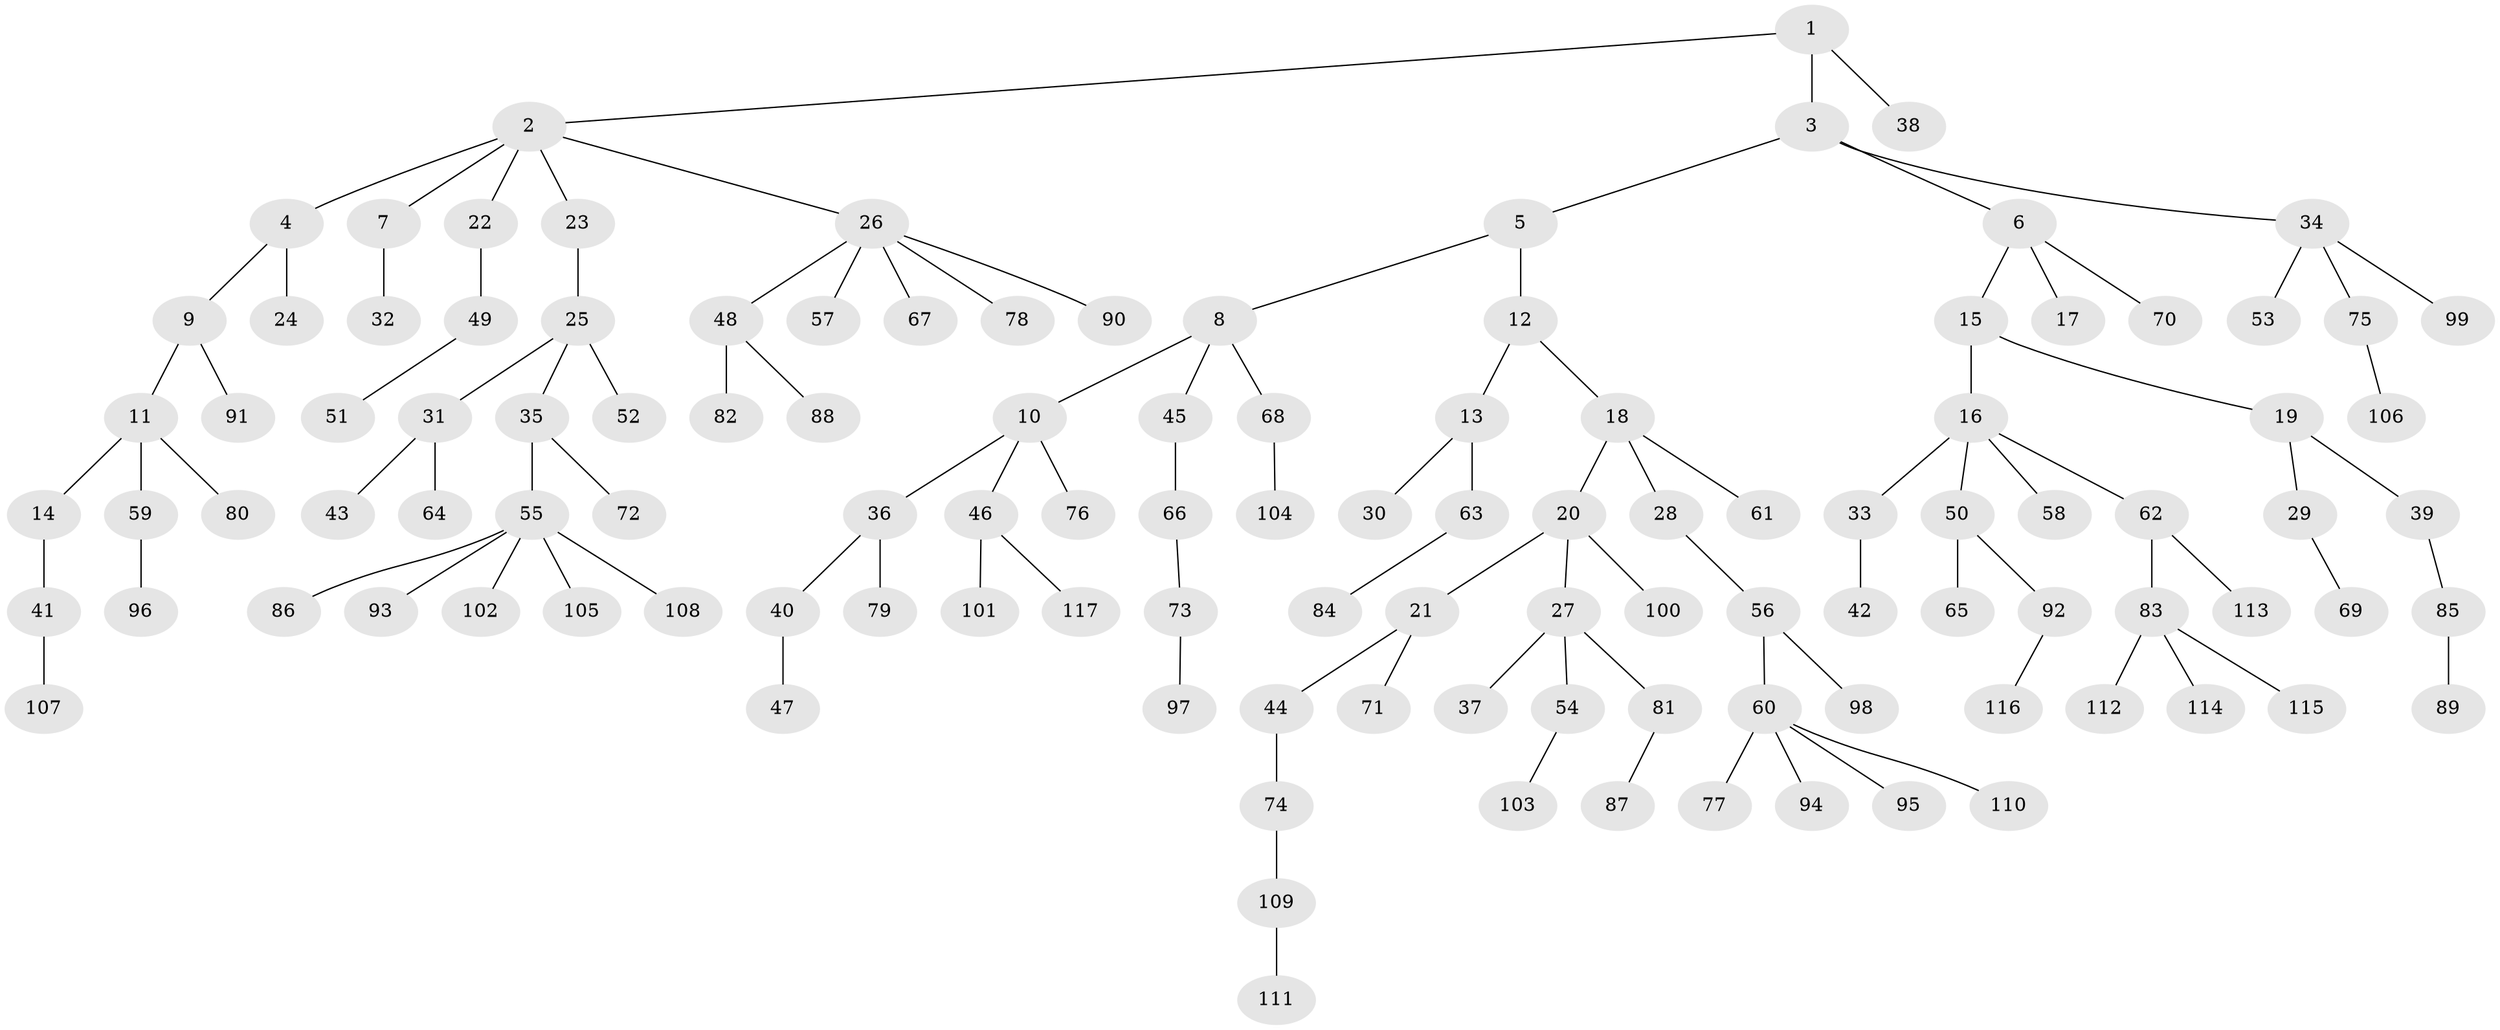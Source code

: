 // coarse degree distribution, {5: 0.0375, 10: 0.0125, 2: 0.175, 4: 0.075, 3: 0.125, 6: 0.0125, 1: 0.5625}
// Generated by graph-tools (version 1.1) at 2025/24/03/03/25 07:24:08]
// undirected, 117 vertices, 116 edges
graph export_dot {
graph [start="1"]
  node [color=gray90,style=filled];
  1;
  2;
  3;
  4;
  5;
  6;
  7;
  8;
  9;
  10;
  11;
  12;
  13;
  14;
  15;
  16;
  17;
  18;
  19;
  20;
  21;
  22;
  23;
  24;
  25;
  26;
  27;
  28;
  29;
  30;
  31;
  32;
  33;
  34;
  35;
  36;
  37;
  38;
  39;
  40;
  41;
  42;
  43;
  44;
  45;
  46;
  47;
  48;
  49;
  50;
  51;
  52;
  53;
  54;
  55;
  56;
  57;
  58;
  59;
  60;
  61;
  62;
  63;
  64;
  65;
  66;
  67;
  68;
  69;
  70;
  71;
  72;
  73;
  74;
  75;
  76;
  77;
  78;
  79;
  80;
  81;
  82;
  83;
  84;
  85;
  86;
  87;
  88;
  89;
  90;
  91;
  92;
  93;
  94;
  95;
  96;
  97;
  98;
  99;
  100;
  101;
  102;
  103;
  104;
  105;
  106;
  107;
  108;
  109;
  110;
  111;
  112;
  113;
  114;
  115;
  116;
  117;
  1 -- 2;
  1 -- 3;
  1 -- 38;
  2 -- 4;
  2 -- 7;
  2 -- 22;
  2 -- 23;
  2 -- 26;
  3 -- 5;
  3 -- 6;
  3 -- 34;
  4 -- 9;
  4 -- 24;
  5 -- 8;
  5 -- 12;
  6 -- 15;
  6 -- 17;
  6 -- 70;
  7 -- 32;
  8 -- 10;
  8 -- 45;
  8 -- 68;
  9 -- 11;
  9 -- 91;
  10 -- 36;
  10 -- 46;
  10 -- 76;
  11 -- 14;
  11 -- 59;
  11 -- 80;
  12 -- 13;
  12 -- 18;
  13 -- 30;
  13 -- 63;
  14 -- 41;
  15 -- 16;
  15 -- 19;
  16 -- 33;
  16 -- 50;
  16 -- 58;
  16 -- 62;
  18 -- 20;
  18 -- 28;
  18 -- 61;
  19 -- 29;
  19 -- 39;
  20 -- 21;
  20 -- 27;
  20 -- 100;
  21 -- 44;
  21 -- 71;
  22 -- 49;
  23 -- 25;
  25 -- 31;
  25 -- 35;
  25 -- 52;
  26 -- 48;
  26 -- 57;
  26 -- 67;
  26 -- 78;
  26 -- 90;
  27 -- 37;
  27 -- 54;
  27 -- 81;
  28 -- 56;
  29 -- 69;
  31 -- 43;
  31 -- 64;
  33 -- 42;
  34 -- 53;
  34 -- 75;
  34 -- 99;
  35 -- 55;
  35 -- 72;
  36 -- 40;
  36 -- 79;
  39 -- 85;
  40 -- 47;
  41 -- 107;
  44 -- 74;
  45 -- 66;
  46 -- 101;
  46 -- 117;
  48 -- 82;
  48 -- 88;
  49 -- 51;
  50 -- 65;
  50 -- 92;
  54 -- 103;
  55 -- 86;
  55 -- 93;
  55 -- 102;
  55 -- 105;
  55 -- 108;
  56 -- 60;
  56 -- 98;
  59 -- 96;
  60 -- 77;
  60 -- 94;
  60 -- 95;
  60 -- 110;
  62 -- 83;
  62 -- 113;
  63 -- 84;
  66 -- 73;
  68 -- 104;
  73 -- 97;
  74 -- 109;
  75 -- 106;
  81 -- 87;
  83 -- 112;
  83 -- 114;
  83 -- 115;
  85 -- 89;
  92 -- 116;
  109 -- 111;
}
